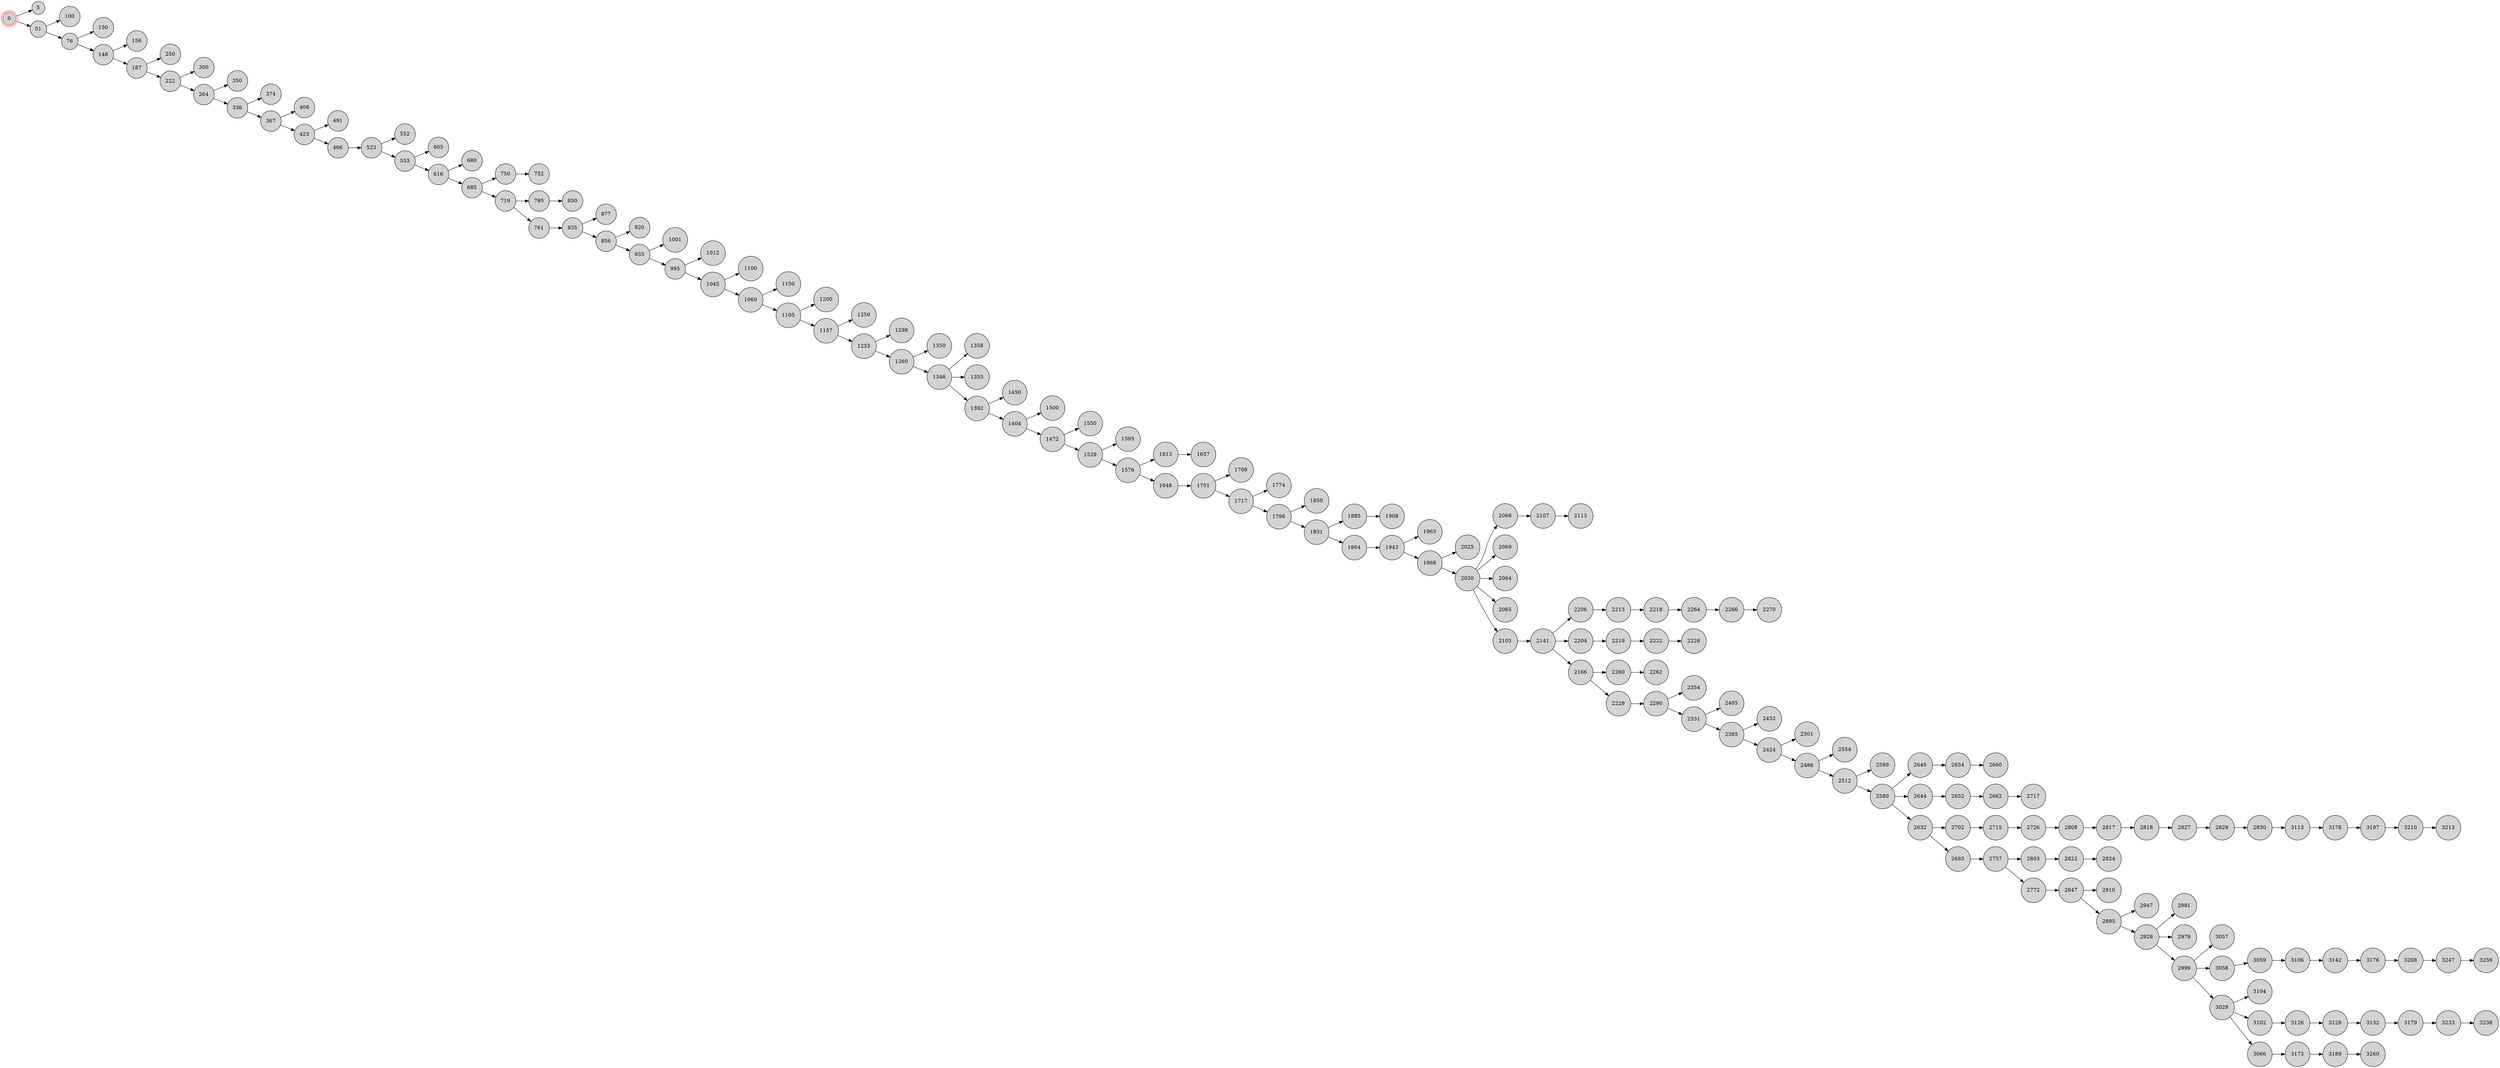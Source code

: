 digraph BlockchainTree {
    rankdir=LR;
    node [shape=circle, style=filled, fillcolor=lightgray];

    0 [shape=doublecircle, color=red];
    0 -> 5;
    0 -> 51;
    51 -> 100;
    51 -> 76;
    76 -> 150;
    76 -> 148;
    148 -> 156;
    148 -> 187;
    187 -> 250;
    187 -> 222;
    222 -> 300;
    222 -> 264;
    264 -> 350;
    264 -> 336;
    336 -> 374;
    336 -> 367;
    367 -> 408;
    367 -> 423;
    423 -> 491;
    423 -> 466;
    466 -> 523;
    523 -> 552;
    523 -> 553;
    553 -> 605;
    553 -> 616;
    616 -> 680;
    616 -> 685;
    685 -> 750;
    750 -> 752;
    685 -> 719;
    719 -> 795;
    795 -> 850;
    719 -> 761;
    761 -> 835;
    835 -> 877;
    835 -> 856;
    856 -> 920;
    856 -> 933;
    933 -> 1001;
    933 -> 995;
    995 -> 1012;
    995 -> 1045;
    1045 -> 1100;
    1045 -> 1060;
    1060 -> 1150;
    1060 -> 1105;
    1105 -> 1200;
    1105 -> 1157;
    1157 -> 1250;
    1157 -> 1233;
    1233 -> 1299;
    1233 -> 1260;
    1260 -> 1350;
    1260 -> 1346;
    1346 -> 1358;
    1346 -> 1355;
    1346 -> 1392;
    1392 -> 1450;
    1392 -> 1404;
    1404 -> 1500;
    1404 -> 1472;
    1472 -> 1550;
    1472 -> 1529;
    1529 -> 1595;
    1529 -> 1576;
    1576 -> 1613;
    1613 -> 1657;
    1576 -> 1648;
    1648 -> 1701;
    1701 -> 1708;
    1701 -> 1717;
    1717 -> 1774;
    1717 -> 1796;
    1796 -> 1850;
    1796 -> 1831;
    1831 -> 1885;
    1885 -> 1908;
    1831 -> 1864;
    1864 -> 1943;
    1943 -> 1963;
    1943 -> 1968;
    1968 -> 2025;
    1968 -> 2030;
    2030 -> 2068;
    2068 -> 2107;
    2030 -> 2069;
    2107 -> 2113;
    2030 -> 2064;
    2030 -> 2065;
    2030 -> 2103;
    2103 -> 2141;
    2141 -> 2206;
    2206 -> 2213;
    2141 -> 2204;
    2204 -> 2219;
    2219 -> 2222;
    2141 -> 2166;
    2166 -> 2260;
    2260 -> 2262;
    2213 -> 2218;
    2218 -> 2264;
    2264 -> 2266;
    2166 -> 2229;
    2229 -> 2290;
    2290 -> 2354;
    2222 -> 2226;
    2266 -> 2270;
    2290 -> 2331;
    2331 -> 2405;
    2331 -> 2385;
    2385 -> 2452;
    2385 -> 2424;
    2424 -> 2501;
    2424 -> 2486;
    2486 -> 2554;
    2486 -> 2512;
    2512 -> 2599;
    2512 -> 2580;
    2580 -> 2649;
    2580 -> 2644;
    2649 -> 2654;
    2654 -> 2660;
    2644 -> 2652;
    2580 -> 2632;
    2632 -> 2702;
    2652 -> 2662;
    2702 -> 2715;
    2632 -> 2683;
    2683 -> 2757;
    2757 -> 2803;
    2715 -> 2726;
    2726 -> 2808;
    2808 -> 2817;
    2662 -> 2717;
    2803 -> 2822;
    2822 -> 2824;
    2817 -> 2818;
    2818 -> 2827;
    2827 -> 2829;
    2757 -> 2772;
    2772 -> 2847;
    2847 -> 2910;
    2847 -> 2895;
    2895 -> 2947;
    2895 -> 2928;
    2928 -> 2981;
    2928 -> 2979;
    2928 -> 2999;
    2999 -> 3057;
    2999 -> 3058;
    2999 -> 3029;
    3029 -> 3104;
    3058 -> 3059;
    2829 -> 2830;
    3029 -> 3102;
    3102 -> 3126;
    3126 -> 3129;
    3059 -> 3106;
    3029 -> 3066;
    3066 -> 3173;
    3106 -> 3142;
    2830 -> 3113;
    3129 -> 3132;
    3173 -> 3189;
    3113 -> 3178;
    3142 -> 3176;
    3178 -> 3197;
    3197 -> 3210;
    3132 -> 3179;
    3210 -> 3213;
    3179 -> 3233;
    3233 -> 3238;
    3176 -> 3208;
    3208 -> 3247;
    3189 -> 3260;
    3247 -> 3259;
}
